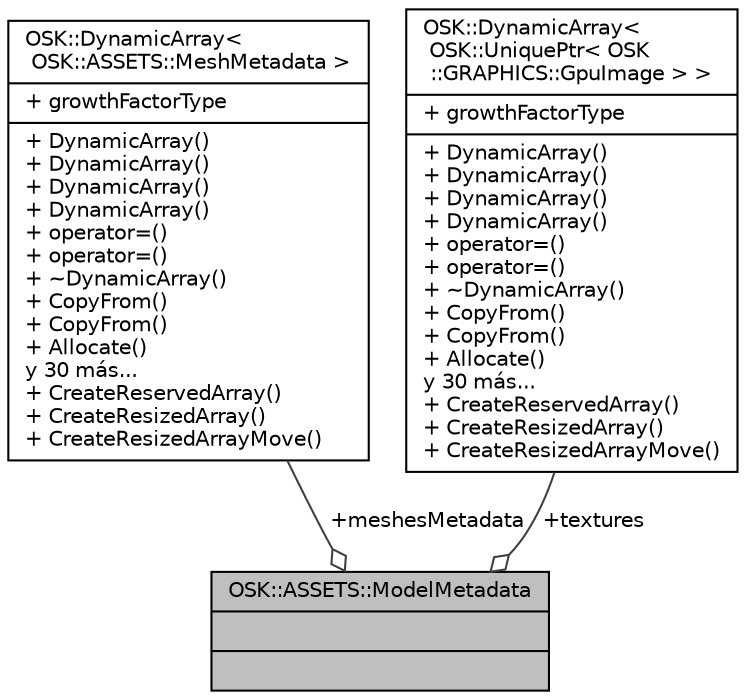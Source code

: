digraph "OSK::ASSETS::ModelMetadata"
{
 // INTERACTIVE_SVG=YES
 // LATEX_PDF_SIZE
  edge [fontname="Helvetica",fontsize="10",labelfontname="Helvetica",labelfontsize="10"];
  node [fontname="Helvetica",fontsize="10",shape=record];
  Node1 [label="{OSK::ASSETS::ModelMetadata\n||}",height=0.2,width=0.4,color="black", fillcolor="grey75", style="filled", fontcolor="black",tooltip="Contiene datos necesarios para seguir procesando el modelo. Estos datos se pueden procesar de manera ..."];
  Node2 -> Node1 [color="grey25",fontsize="10",style="solid",label=" +meshesMetadata" ,arrowhead="odiamond",fontname="Helvetica"];
  Node2 [label="{OSK::DynamicArray\<\l OSK::ASSETS::MeshMetadata \>\n|+ growthFactorType\l|+ DynamicArray()\l+ DynamicArray()\l+ DynamicArray()\l+ DynamicArray()\l+ operator=()\l+ operator=()\l+ ~DynamicArray()\l+ CopyFrom()\l+ CopyFrom()\l+ Allocate()\ly 30 más...\l+ CreateReservedArray()\l+ CreateResizedArray()\l+ CreateResizedArrayMove()\l}",height=0.2,width=0.4,color="black", fillcolor="white", style="filled",URL="$class_o_s_k_1_1_dynamic_array.html",tooltip=" "];
  Node3 -> Node1 [color="grey25",fontsize="10",style="solid",label=" +textures" ,arrowhead="odiamond",fontname="Helvetica"];
  Node3 [label="{OSK::DynamicArray\<\l OSK::UniquePtr\< OSK\l::GRAPHICS::GpuImage \> \>\n|+ growthFactorType\l|+ DynamicArray()\l+ DynamicArray()\l+ DynamicArray()\l+ DynamicArray()\l+ operator=()\l+ operator=()\l+ ~DynamicArray()\l+ CopyFrom()\l+ CopyFrom()\l+ Allocate()\ly 30 más...\l+ CreateReservedArray()\l+ CreateResizedArray()\l+ CreateResizedArrayMove()\l}",height=0.2,width=0.4,color="black", fillcolor="white", style="filled",URL="$class_o_s_k_1_1_dynamic_array.html",tooltip=" "];
}
